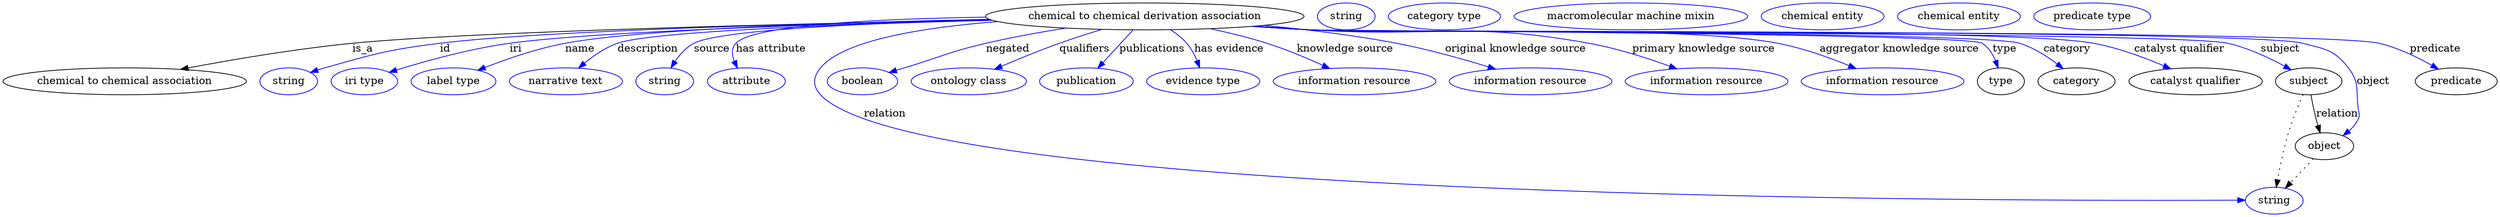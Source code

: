 digraph {
	graph [bb="0,0,3327.1,283"];
	node [label="\N"];
	"chemical to chemical derivation association"	[height=0.5,
		label="chemical to chemical derivation association",
		pos="1522.5,265",
		width=5.9036];
	"chemical to chemical association"	[height=0.5,
		pos="162.49,178",
		width=4.5135];
	"chemical to chemical derivation association" -> "chemical to chemical association"	[label=is_a,
		lp="480.49,221.5",
		pos="e,237.09,194.05 1316.9,260.36 1057.3,255.21 625.53,244.65 466.49,229 391.86,221.66 307.8,207.36 247.02,195.93"];
	id	[color=blue,
		height=0.5,
		label=string,
		pos="381.49,178",
		width=1.0652];
	"chemical to chemical derivation association" -> id	[color=blue,
		label=id,
		lp="590.49,221.5",
		pos="e,410.48,189.95 1316.4,260.5 1083.8,255.81 719.92,246.03 583.49,229 514.03,220.33 496.84,215.06 429.49,196 426.38,195.12 423.19,\
194.15 419.99,193.12",
		style=solid];
	iri	[color=blue,
		height=0.5,
		label="iri type",
		pos="482.49,178",
		width=1.2277];
	"chemical to chemical derivation association" -> iri	[color=blue,
		label=iri,
		lp="684.49,221.5",
		pos="e,515.66,190.08 1318.1,259.97 1108.1,255.03 795.65,245.26 676.49,229 623.66,221.79 564.53,205.29 525.59,193.2",
		style=solid];
	name	[color=blue,
		height=0.5,
		label="label type",
		pos="601.49,178",
		width=1.5707];
	"chemical to chemical derivation association" -> name	[color=blue,
		label=name,
		lp="770.49,221.5",
		pos="e,633.93,192.82 1314.6,261.07 1123.5,257.19 854.51,248.42 750.49,229 713.37,222.07 672.85,208.03 643.45,196.58",
		style=solid];
	description	[color=blue,
		height=0.5,
		label="narrative text",
		pos="751.49,178",
		width=2.0943];
	"chemical to chemical derivation association" -> description	[color=blue,
		label=description,
		lp="860.99,221.5",
		pos="e,768.56,195.77 1318.9,259.74 1128.4,254.8 866.46,245.18 820.49,229 804.39,223.33 788.78,212.62 776.5,202.56",
		style=solid];
	source	[color=blue,
		height=0.5,
		label=string,
		pos="883.49,178",
		width=1.0652];
	"chemical to chemical derivation association" -> source	[color=blue,
		label=source,
		lp="945.49,221.5",
		pos="e,891.52,196.07 1316.5,260.45 1156.5,256.28 956.08,247.43 921.49,229 911.28,223.56 903,214.04 896.81,204.76",
		style=solid];
	"has attribute"	[color=blue,
		height=0.5,
		label=attribute,
		pos="991.49,178",
		width=1.4443];
	"chemical to chemical derivation association" -> "has attribute"	[color=blue,
		label="has attribute",
		lp="1024.5,221.5",
		pos="e,979.61,195.76 1310.1,264 1167.1,261.71 1000.6,253.66 977.49,229 971.39,222.5 972.09,213.57 975.24,205.05",
		style=solid];
	relation	[color=blue,
		height=0.5,
		label=string,
		pos="3029.5,18",
		width=1.0652];
	"chemical to chemical derivation association" -> relation	[color=blue,
		label=relation,
		lp="1176.5,134.5",
		pos="e,2991.1,18.737 1326.6,257.99 1227.1,250.28 1120.9,233.25 1090.5,196 1080.4,183.61 1079.6,171.72 1090.5,160 1223.2,17.325 2693.9,\
17.316 2981,18.686",
		style=solid];
	negated	[color=blue,
		height=0.5,
		label=boolean,
		pos="1146.5,178",
		width=1.2999];
	"chemical to chemical derivation association" -> negated	[color=blue,
		label=negated,
		lp="1339.5,221.5",
		pos="e,1181.7,189.91 1416.8,249.33 1382.7,243.86 1344.8,237 1310.5,229 1261.2,217.52 1249.9,210.81 1201.5,196 1198.2,194.99 1194.8,193.94 \
1191.3,192.89",
		style=solid];
	qualifiers	[color=blue,
		height=0.5,
		label="ontology class",
		pos="1287.5,178",
		width=2.1304];
	"chemical to chemical derivation association" -> qualifiers	[color=blue,
		label=qualifiers,
		lp="1442,221.5",
		pos="e,1321.8,194.2 1465.3,247.6 1447,242.05 1426.8,235.58 1408.5,229 1382.6,219.69 1354.1,207.99 1331.2,198.25",
		style=solid];
	publications	[color=blue,
		height=0.5,
		label=publication,
		pos="1444.5,178",
		width=1.7332];
	"chemical to chemical derivation association" -> publications	[color=blue,
		label=publications,
		lp="1532.5,221.5",
		pos="e,1459.7,195.6 1506.7,246.8 1495.2,234.31 1479.6,217.24 1466.8,203.35",
		style=solid];
	"has evidence"	[color=blue,
		height=0.5,
		label="evidence type",
		pos="1600.5,178",
		width=2.0943];
	"chemical to chemical derivation association" -> "has evidence"	[color=blue,
		label="has evidence",
		lp="1635,221.5",
		pos="e,1595.8,196.17 1556.7,247.14 1564.6,242.1 1572.4,236.02 1578.5,229 1584.3,222.27 1588.8,213.76 1592.2,205.67",
		style=solid];
	"knowledge source"	[color=blue,
		height=0.5,
		label="information resource",
		pos="1802.5,178",
		width=3.015];
	"chemical to chemical derivation association" -> "knowledge source"	[color=blue,
		label="knowledge source",
		lp="1790,221.5",
		pos="e,1769.3,195.19 1609.6,248.53 1634.4,243.26 1661.2,236.71 1685.5,229 1710.8,220.96 1738.1,209.44 1760,199.49",
		style=solid];
	"original knowledge source"	[color=blue,
		height=0.5,
		label="information resource",
		pos="2037.5,178",
		width=3.015];
	"chemical to chemical derivation association" -> "original knowledge source"	[color=blue,
		label="original knowledge source",
		lp="2017.5,221.5",
		pos="e,1990.9,194.35 1681.4,252.99 1737.6,247.63 1801.2,239.91 1858.5,229 1900.2,221.06 1946.3,208.07 1981.3,197.31",
		style=solid];
	"primary knowledge source"	[color=blue,
		height=0.5,
		label="information resource",
		pos="2272.5,178",
		width=3.015];
	"chemical to chemical derivation association" -> "primary knowledge source"	[color=blue,
		label="primary knowledge source",
		lp="2268.5,221.5",
		pos="e,2232.9,194.78 1670.8,252.06 1695.4,250.25 1720.7,248.49 1744.5,247 1909.2,236.7 1953,258.29 2115.5,229 2152.4,222.34 2192.8,209.36 \
2223.3,198.29",
		style=solid];
	"aggregator knowledge source"	[color=blue,
		height=0.5,
		label="information resource",
		pos="2507.5,178",
		width=3.015];
	"chemical to chemical derivation association" -> "aggregator knowledge source"	[color=blue,
		label="aggregator knowledge source",
		lp="2530,221.5",
		pos="e,2472.1,195.15 1668.1,251.85 1693.6,250.02 1719.8,248.3 1744.5,247 1882.8,239.71 2231.4,254.61 2367.5,229 2400.2,222.84 2435.6,\
210.17 2462.6,199.13",
		style=solid];
	type	[height=0.5,
		pos="2665.5,178",
		width=0.86659];
	"chemical to chemical derivation association" -> type	[color=blue,
		label=type,
		lp="2670.5,221.5",
		pos="e,2661.8,196.02 1666.9,251.76 1692.7,249.9 1719.4,248.21 1744.5,247 1769.4,245.8 2619.4,242.3 2640.5,229 2648.9,223.67 2654.6,214.56 \
2658.4,205.56",
		style=solid];
	category	[height=0.5,
		pos="2766.5,178",
		width=1.4263];
	"chemical to chemical derivation association" -> category	[color=blue,
		label=category,
		lp="2754,221.5",
		pos="e,2748.6,194.98 1666.6,251.75 1692.5,249.9 1719.3,248.2 1744.5,247 1797,244.49 2640.3,244.56 2690.5,229 2708.7,223.35 2726.7,211.88 \
2740.6,201.35",
		style=solid];
	"catalyst qualifier"	[height=0.5,
		pos="2924.5,178",
		width=2.4734];
	"chemical to chemical derivation association" -> "catalyst qualifier"	[color=blue,
		label="catalyst qualifier",
		lp="2904,221.5",
		pos="e,2891.5,194.78 1666.3,251.74 1692.3,249.88 1719.2,248.19 1744.5,247 1860.5,241.56 2675.4,250.47 2789.5,229 2821.6,222.95 2856.2,\
210.01 2882.3,198.81",
		style=solid];
	subject	[height=0.5,
		pos="3075.5,178",
		width=1.2277];
	"chemical to chemical derivation association" -> subject	[color=blue,
		label=subject,
		lp="3037.5,221.5",
		pos="e,3052.3,193.36 1666,251.71 1692.1,249.84 1719.1,248.16 1744.5,247 1812.4,243.9 2902.2,244.23 2968.5,229 2995,222.91 3022.8,209.7 \
3043.4,198.39",
		style=solid];
	object	[height=0.5,
		pos="3096.5,91",
		width=1.0832];
	"chemical to chemical derivation association" -> object	[color=blue,
		label=object,
		lp="3161.5,178",
		pos="e,3121.4,105.25 1666,251.68 1692.1,249.82 1719.1,248.14 1744.5,247 1817.9,243.69 2996.4,247.52 3067.5,229 3097.3,221.23 3109.7,220.43 \
3128.5,196 3143.5,176.43 3138.6,166.51 3141.5,142 3142.3,135.38 3144.4,132.99 3141.5,127 3138.6,121.17 3134.3,116.02 3129.4,111.6",
		style=solid];
	predicate	[height=0.5,
		pos="3272.5,178",
		width=1.5165];
	"chemical to chemical derivation association" -> predicate	[color=blue,
		label=predicate,
		lp="3244.5,221.5",
		pos="e,3248.7,194.33 1665.7,251.68 1691.9,249.82 1719,248.14 1744.5,247 1823.6,243.48 3092.4,247.23 3169.5,229 3194.4,223.11 3220.2,210.52 \
3239.8,199.44",
		style=solid];
	association_type	[color=blue,
		height=0.5,
		label=string,
		pos="1791.5,265",
		width=1.0652];
	association_category	[color=blue,
		height=0.5,
		label="category type",
		pos="1922.5,265",
		width=2.0762];
	"chemical to chemical derivation association_catalyst qualifier"	[color=blue,
		height=0.5,
		label="macromolecular machine mixin",
		pos="2171.5,265",
		width=4.3329];
	subject -> relation	[pos="e,3032.2,36.136 3067.9,160.24 3062,146.64 3053.9,126.88 3048.5,109 3042.2,88.265 3037.3,64.241 3034,46.231",
		style=dotted];
	subject -> object	[label=relation,
		lp="3113.5,134.5",
		pos="e,3090.7,108.98 3078.5,159.77 3080.2,150.09 3082.7,137.8 3085.5,127 3086.2,124.32 3086.9,121.53 3087.8,118.76"];
	"chemical to chemical derivation association_subject"	[color=blue,
		height=0.5,
		label="chemical entity",
		pos="2427.5,265",
		width=2.2748];
	object -> relation	[pos="e,3044.3,34.713 3081.6,74.243 3072.7,64.775 3061.2,52.56 3051.2,42.024",
		style=dotted];
	"chemical to chemical derivation association_object"	[color=blue,
		height=0.5,
		label="chemical entity",
		pos="2609.5,265",
		width=2.2748];
	"chemical to chemical derivation association_predicate"	[color=blue,
		height=0.5,
		label="predicate type",
		pos="2787.5,265",
		width=2.1665];
}
